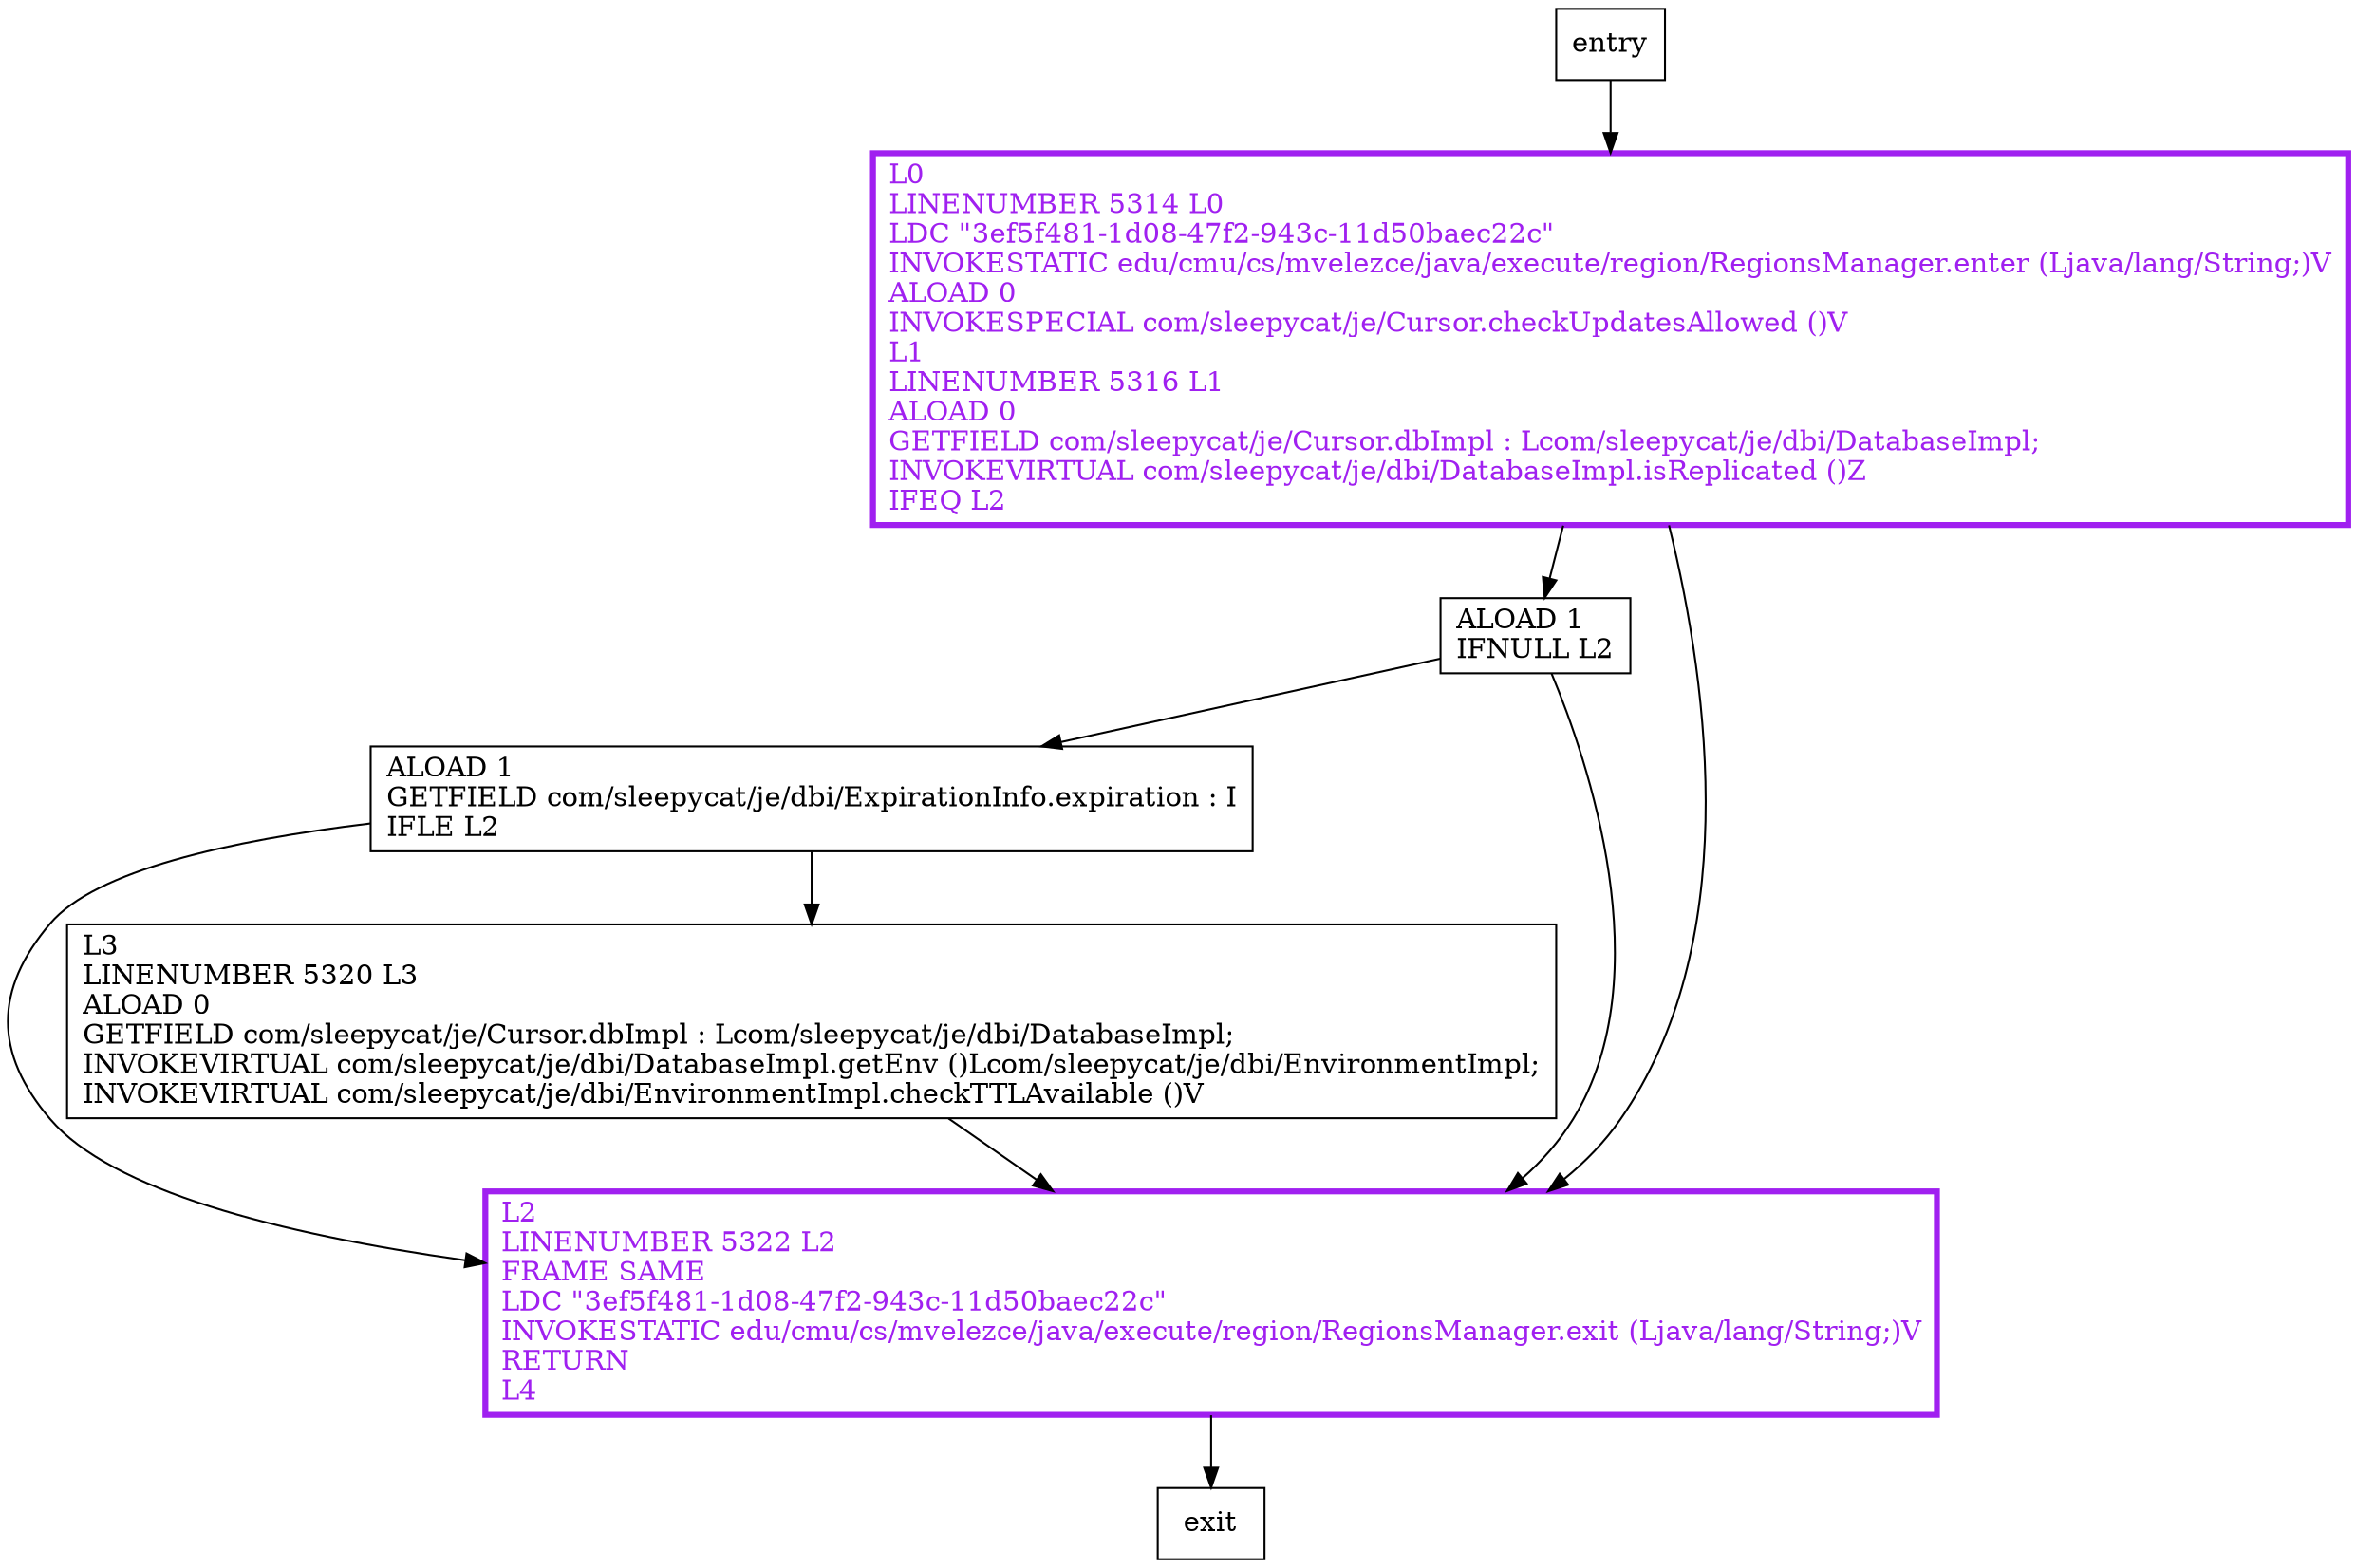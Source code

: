digraph checkUpdatesAllowed {
node [shape=record];
1642584299 [label="ALOAD 1\lIFNULL L2\l"];
815999753 [label="L0\lLINENUMBER 5314 L0\lLDC \"3ef5f481-1d08-47f2-943c-11d50baec22c\"\lINVOKESTATIC edu/cmu/cs/mvelezce/java/execute/region/RegionsManager.enter (Ljava/lang/String;)V\lALOAD 0\lINVOKESPECIAL com/sleepycat/je/Cursor.checkUpdatesAllowed ()V\lL1\lLINENUMBER 5316 L1\lALOAD 0\lGETFIELD com/sleepycat/je/Cursor.dbImpl : Lcom/sleepycat/je/dbi/DatabaseImpl;\lINVOKEVIRTUAL com/sleepycat/je/dbi/DatabaseImpl.isReplicated ()Z\lIFEQ L2\l"];
238912962 [label="ALOAD 1\lGETFIELD com/sleepycat/je/dbi/ExpirationInfo.expiration : I\lIFLE L2\l"];
1306096515 [label="L2\lLINENUMBER 5322 L2\lFRAME SAME\lLDC \"3ef5f481-1d08-47f2-943c-11d50baec22c\"\lINVOKESTATIC edu/cmu/cs/mvelezce/java/execute/region/RegionsManager.exit (Ljava/lang/String;)V\lRETURN\lL4\l"];
661589103 [label="L3\lLINENUMBER 5320 L3\lALOAD 0\lGETFIELD com/sleepycat/je/Cursor.dbImpl : Lcom/sleepycat/je/dbi/DatabaseImpl;\lINVOKEVIRTUAL com/sleepycat/je/dbi/DatabaseImpl.getEnv ()Lcom/sleepycat/je/dbi/EnvironmentImpl;\lINVOKEVIRTUAL com/sleepycat/je/dbi/EnvironmentImpl.checkTTLAvailable ()V\l"];
entry;
exit;
entry -> 815999753
1642584299 -> 238912962
1642584299 -> 1306096515
815999753 -> 1642584299
815999753 -> 1306096515
238912962 -> 1306096515
238912962 -> 661589103
1306096515 -> exit
661589103 -> 1306096515
815999753[fontcolor="purple", penwidth=3, color="purple"];
1306096515[fontcolor="purple", penwidth=3, color="purple"];
}
